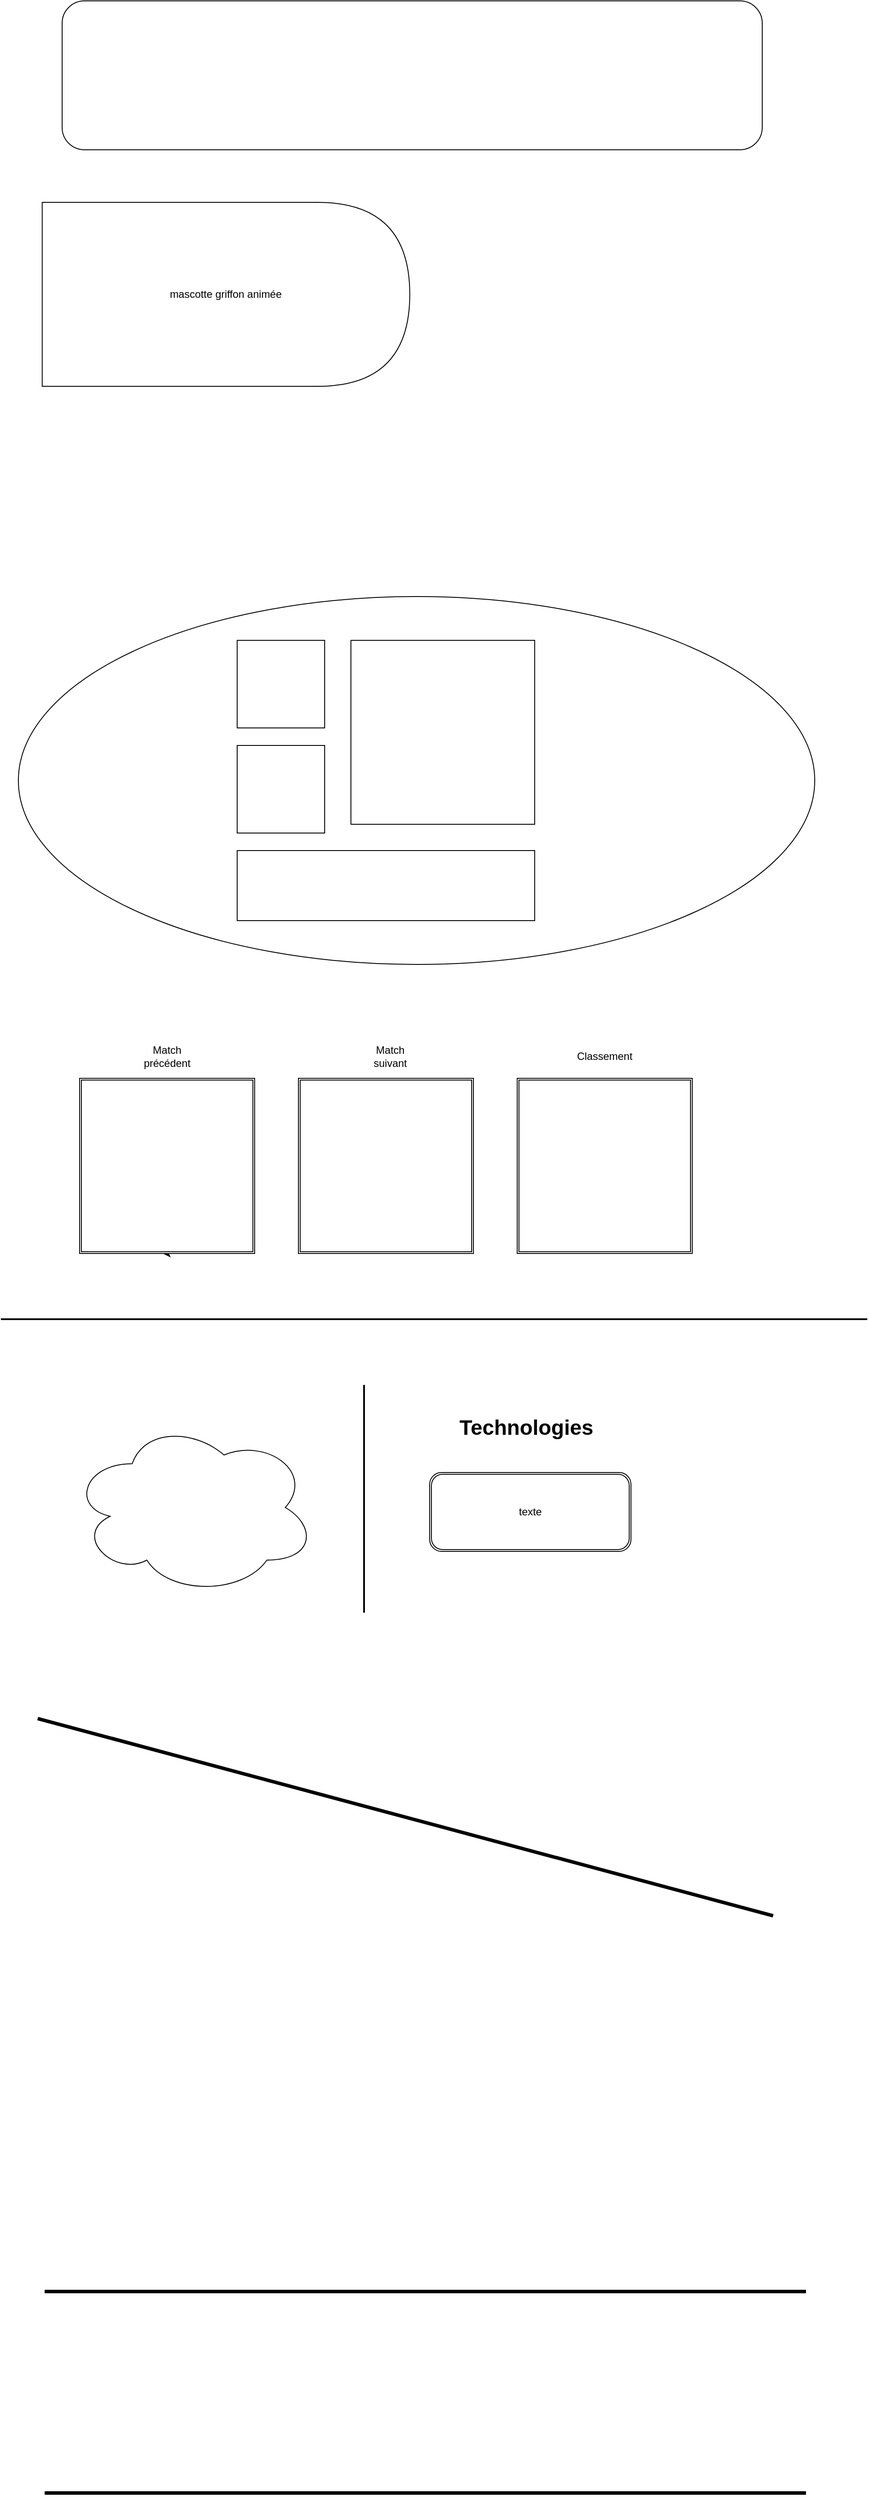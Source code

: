 <mxfile>
    <diagram name="accueil-1" id="AoCF5ZVc8eqbaxfW813y">
        <mxGraphModel dx="1803" dy="537" grid="1" gridSize="10" guides="1" tooltips="1" connect="1" arrows="1" fold="1" page="1" pageScale="1" pageWidth="827" pageHeight="1169" math="0" shadow="0">
            <root>
                <mxCell id="oZ48Hg6AOsEuT4Z4gW56-0"/>
                <mxCell id="oZ48Hg6AOsEuT4Z4gW56-1" parent="oZ48Hg6AOsEuT4Z4gW56-0"/>
                <mxCell id="oZ48Hg6AOsEuT4Z4gW56-2" value="" style="rounded=1;whiteSpace=wrap;html=1;" parent="oZ48Hg6AOsEuT4Z4gW56-1" vertex="1">
                    <mxGeometry x="20" y="10" width="800" height="170" as="geometry"/>
                </mxCell>
                <mxCell id="oZ48Hg6AOsEuT4Z4gW56-7" value="mascotte griffon animée" style="shape=delay;whiteSpace=wrap;html=1;" parent="oZ48Hg6AOsEuT4Z4gW56-1" vertex="1">
                    <mxGeometry x="-2.75" y="240" width="420" height="210" as="geometry"/>
                </mxCell>
                <mxCell id="qdglnxshyLlx-NJTReBS-0" value="" style="ellipse;whiteSpace=wrap;html=1;" parent="oZ48Hg6AOsEuT4Z4gW56-1" vertex="1">
                    <mxGeometry x="-30" y="690" width="910" height="420" as="geometry"/>
                </mxCell>
                <mxCell id="qdglnxshyLlx-NJTReBS-1" value="" style="line;strokeWidth=2;html=1;" parent="oZ48Hg6AOsEuT4Z4gW56-1" vertex="1">
                    <mxGeometry x="-50" y="1510" width="990" height="10" as="geometry"/>
                </mxCell>
                <mxCell id="qdglnxshyLlx-NJTReBS-4" style="edgeStyle=none;html=1;exitX=0.5;exitY=1;exitDx=0;exitDy=0;" parent="oZ48Hg6AOsEuT4Z4gW56-1" source="qdglnxshyLlx-NJTReBS-2" edge="1">
                    <mxGeometry relative="1" as="geometry">
                        <mxPoint x="135" y="1440" as="targetPoint"/>
                    </mxGeometry>
                </mxCell>
                <mxCell id="qdglnxshyLlx-NJTReBS-2" value="" style="shape=ext;double=1;whiteSpace=wrap;html=1;aspect=fixed;" parent="oZ48Hg6AOsEuT4Z4gW56-1" vertex="1">
                    <mxGeometry x="40" y="1240" width="200" height="200" as="geometry"/>
                </mxCell>
                <mxCell id="qdglnxshyLlx-NJTReBS-5" value="" style="shape=ext;double=1;whiteSpace=wrap;html=1;aspect=fixed;" parent="oZ48Hg6AOsEuT4Z4gW56-1" vertex="1">
                    <mxGeometry x="540" y="1240" width="200" height="200" as="geometry"/>
                </mxCell>
                <mxCell id="qdglnxshyLlx-NJTReBS-6" value="" style="shape=ext;double=1;whiteSpace=wrap;html=1;aspect=fixed;" parent="oZ48Hg6AOsEuT4Z4gW56-1" vertex="1">
                    <mxGeometry x="290" y="1240" width="200" height="200" as="geometry"/>
                </mxCell>
                <mxCell id="qdglnxshyLlx-NJTReBS-10" value="" style="line;strokeWidth=2;direction=south;html=1;" parent="oZ48Hg6AOsEuT4Z4gW56-1" vertex="1">
                    <mxGeometry x="360" y="1590" width="10" height="260" as="geometry"/>
                </mxCell>
                <mxCell id="qdglnxshyLlx-NJTReBS-11" value="" style="line;strokeWidth=4;direction=south;html=1;perimeter=backbonePerimeter;points=[];outlineConnect=0;rotation=-75;" parent="oZ48Hg6AOsEuT4Z4gW56-1" vertex="1">
                    <mxGeometry x="407.25" y="1648.47" width="10" height="870" as="geometry"/>
                </mxCell>
                <mxCell id="qdglnxshyLlx-NJTReBS-12" value="" style="line;strokeWidth=4;direction=south;html=1;perimeter=backbonePerimeter;points=[];outlineConnect=0;rotation=-90;" parent="oZ48Hg6AOsEuT4Z4gW56-1" vertex="1">
                    <mxGeometry x="430" y="2190" width="10" height="870" as="geometry"/>
                </mxCell>
                <mxCell id="qdglnxshyLlx-NJTReBS-13" value="" style="line;strokeWidth=4;direction=south;html=1;perimeter=backbonePerimeter;points=[];outlineConnect=0;rotation=-90;" parent="oZ48Hg6AOsEuT4Z4gW56-1" vertex="1">
                    <mxGeometry x="430" y="2420" width="10" height="870" as="geometry"/>
                </mxCell>
                <mxCell id="3MPiU6X2YdhnTLzIRbGI-0" value="Match précédent" style="text;strokeColor=none;align=center;fillColor=none;html=1;verticalAlign=middle;whiteSpace=wrap;rounded=0;" parent="oZ48Hg6AOsEuT4Z4gW56-1" vertex="1">
                    <mxGeometry x="110" y="1200" width="60" height="30" as="geometry"/>
                </mxCell>
                <mxCell id="3MPiU6X2YdhnTLzIRbGI-2" value="Match suivant" style="text;strokeColor=none;align=center;fillColor=none;html=1;verticalAlign=middle;whiteSpace=wrap;rounded=0;" parent="oZ48Hg6AOsEuT4Z4gW56-1" vertex="1">
                    <mxGeometry x="365" y="1200" width="60" height="30" as="geometry"/>
                </mxCell>
                <mxCell id="3MPiU6X2YdhnTLzIRbGI-5" style="edgeStyle=none;html=1;exitX=0;exitY=0.5;exitDx=0;exitDy=0;" parent="oZ48Hg6AOsEuT4Z4gW56-1" source="3MPiU6X2YdhnTLzIRbGI-4" edge="1">
                    <mxGeometry relative="1" as="geometry">
                        <mxPoint x="610" y="1215" as="targetPoint"/>
                    </mxGeometry>
                </mxCell>
                <mxCell id="3MPiU6X2YdhnTLzIRbGI-4" value="Classement" style="text;strokeColor=none;align=center;fillColor=none;html=1;verticalAlign=middle;whiteSpace=wrap;rounded=0;" parent="oZ48Hg6AOsEuT4Z4gW56-1" vertex="1">
                    <mxGeometry x="610" y="1200" width="60" height="30" as="geometry"/>
                </mxCell>
                <mxCell id="3MPiU6X2YdhnTLzIRbGI-6" value="" style="ellipse;shape=cloud;whiteSpace=wrap;html=1;" parent="oZ48Hg6AOsEuT4Z4gW56-1" vertex="1">
                    <mxGeometry x="30" y="1630" width="280" height="200" as="geometry"/>
                </mxCell>
                <mxCell id="3MPiU6X2YdhnTLzIRbGI-10" value="Technologies" style="text;strokeColor=none;fillColor=none;html=1;fontSize=24;fontStyle=1;verticalAlign=middle;align=center;" parent="oZ48Hg6AOsEuT4Z4gW56-1" vertex="1">
                    <mxGeometry x="470" y="1610" width="160" height="58.47" as="geometry"/>
                </mxCell>
                <mxCell id="3MPiU6X2YdhnTLzIRbGI-12" value="texte" style="shape=ext;double=1;rounded=1;whiteSpace=wrap;html=1;" parent="oZ48Hg6AOsEuT4Z4gW56-1" vertex="1">
                    <mxGeometry x="440" y="1690" width="230" height="90" as="geometry"/>
                </mxCell>
                <mxCell id="3MPiU6X2YdhnTLzIRbGI-13" value="" style="whiteSpace=wrap;html=1;aspect=fixed;" parent="oZ48Hg6AOsEuT4Z4gW56-1" vertex="1">
                    <mxGeometry x="220" y="740" width="100" height="100" as="geometry"/>
                </mxCell>
                <mxCell id="3MPiU6X2YdhnTLzIRbGI-14" value="" style="whiteSpace=wrap;html=1;aspect=fixed;" parent="oZ48Hg6AOsEuT4Z4gW56-1" vertex="1">
                    <mxGeometry x="350" y="740" width="210" height="210" as="geometry"/>
                </mxCell>
                <mxCell id="3MPiU6X2YdhnTLzIRbGI-15" value="" style="whiteSpace=wrap;html=1;aspect=fixed;" parent="oZ48Hg6AOsEuT4Z4gW56-1" vertex="1">
                    <mxGeometry x="220" y="860" width="100" height="100" as="geometry"/>
                </mxCell>
                <mxCell id="3MPiU6X2YdhnTLzIRbGI-17" value="" style="rounded=0;whiteSpace=wrap;html=1;" parent="oZ48Hg6AOsEuT4Z4gW56-1" vertex="1">
                    <mxGeometry x="220" y="980" width="340" height="80" as="geometry"/>
                </mxCell>
            </root>
        </mxGraphModel>
    </diagram>
</mxfile>